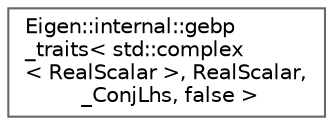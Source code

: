 digraph "类继承关系图"
{
 // LATEX_PDF_SIZE
  bgcolor="transparent";
  edge [fontname=Helvetica,fontsize=10,labelfontname=Helvetica,labelfontsize=10];
  node [fontname=Helvetica,fontsize=10,shape=box,height=0.2,width=0.4];
  rankdir="LR";
  Node0 [id="Node000000",label="Eigen::internal::gebp\l_traits\< std::complex\l\< RealScalar \>, RealScalar,\l _ConjLhs, false \>",height=0.2,width=0.4,color="grey40", fillcolor="white", style="filled",URL="$class_eigen_1_1internal_1_1gebp__traits_3_01std_1_1complex_3_01_real_scalar_01_4_00_01_real_scald728c008ac4da8a5a1327d1e06be8c1f.html",tooltip=" "];
}
